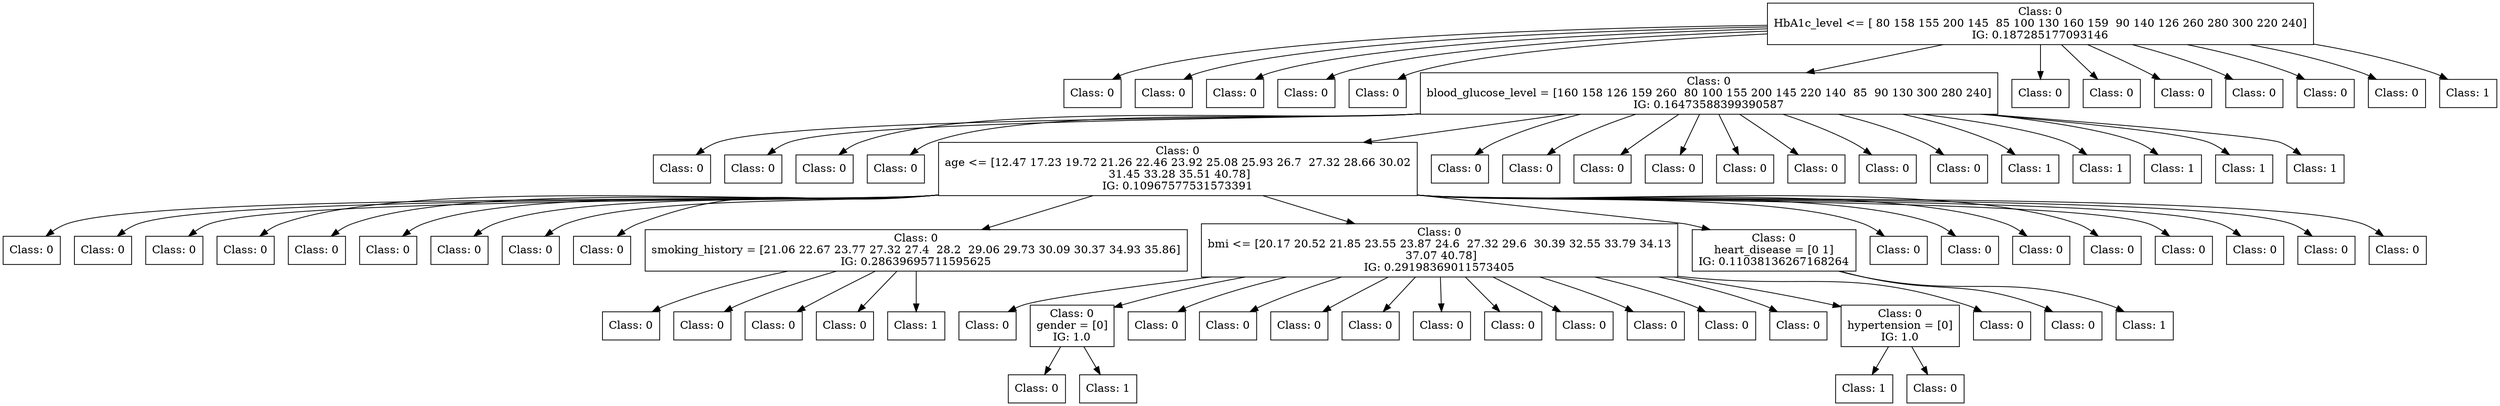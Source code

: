 digraph DecisionTree {
	rankdir=TD;
	node [shape=box];
	139777528998368 [label="Class: 0
HbA1c_level <= [ 80 158 155 200 145  85 100 130 160 159  90 140 126 260 280 300 220 240]
IG: 0.187285177093146"];
	139777514969200 [label="Class: 0
"];
	139777528998368 -> 139777514969200;
	139777514973328 [label="Class: 0
"];
	139777528998368 -> 139777514973328;
	139777503483392 [label="Class: 0
"];
	139777528998368 -> 139777503483392;
	139777503482480 [label="Class: 0
"];
	139777528998368 -> 139777503482480;
	139777503485024 [label="Class: 0
"];
	139777528998368 -> 139777503485024;
	139777503483152 [label="Class: 0
blood_glucose_level = [160 158 126 159 260  80 100 155 200 145 220 140  85  90 130 300 280 240]
IG: 0.16473588399390587"];
	139777528998368 -> 139777503483152;
	139777503488816 [label="Class: 0
"];
	139777503483152 -> 139777503488816;
	139777503486656 [label="Class: 0
"];
	139777503483152 -> 139777503486656;
	139777503490160 [label="Class: 0
"];
	139777503483152 -> 139777503490160;
	139777503494096 [label="Class: 0
"];
	139777503483152 -> 139777503494096;
	139777503493616 [label="Class: 0
age <= [12.47 17.23 19.72 21.26 22.46 23.92 25.08 25.93 26.7  27.32 28.66 30.02
 31.45 33.28 35.51 40.78]
IG: 0.10967577531573391"];
	139777503483152 -> 139777503493616;
	139777503493520 [label="Class: 0
"];
	139777503493616 -> 139777503493520;
	139777503490544 [label="Class: 0
"];
	139777503493616 -> 139777503490544;
	139777503487232 [label="Class: 0
"];
	139777503493616 -> 139777503487232;
	139777500564640 [label="Class: 0
"];
	139777503493616 -> 139777500564640;
	139777500561904 [label="Class: 0
"];
	139777503493616 -> 139777500561904;
	139777500564304 [label="Class: 0
"];
	139777503493616 -> 139777500564304;
	139777500565408 [label="Class: 0
"];
	139777503493616 -> 139777500565408;
	139777500563728 [label="Class: 0
"];
	139777503493616 -> 139777500563728;
	139777500564928 [label="Class: 0
"];
	139777503493616 -> 139777500564928;
	139777500563344 [label="Class: 0
smoking_history = [21.06 22.67 23.77 27.32 27.4  28.2  29.06 29.73 30.09 30.37 34.93 35.86]
IG: 0.28639695711595625"];
	139777503493616 -> 139777500563344;
	139777500564736 [label="Class: 0
"];
	139777500563344 -> 139777500564736;
	139777500564544 [label="Class: 0
"];
	139777500563344 -> 139777500564544;
	139777500565168 [label="Class: 0
"];
	139777500563344 -> 139777500565168;
	139777500566464 [label="Class: 0
"];
	139777500563344 -> 139777500566464;
	139777500561520 [label="Class: 1
"];
	139777500563344 -> 139777500561520;
	139777500565312 [label="Class: 0
bmi <= [20.17 20.52 21.85 23.55 23.87 24.6  27.32 29.6  30.39 32.55 33.79 34.13
 37.07 40.78]
IG: 0.29198369011573405"];
	139777503493616 -> 139777500565312;
	139777500562624 [label="Class: 0
"];
	139777500565312 -> 139777500562624;
	139777500562336 [label="Class: 0
gender = [0]
IG: 1.0"];
	139777500565312 -> 139777500562336;
	139777500568000 [label="Class: 0
"];
	139777500562336 -> 139777500568000;
	139777500565120 [label="Class: 1
"];
	139777500562336 -> 139777500565120;
	139777500563440 [label="Class: 0
"];
	139777500565312 -> 139777500563440;
	139777500566704 [label="Class: 0
"];
	139777500565312 -> 139777500566704;
	139777500564448 [label="Class: 0
"];
	139777500565312 -> 139777500564448;
	139777500566080 [label="Class: 0
"];
	139777500565312 -> 139777500566080;
	139777500567136 [label="Class: 0
"];
	139777500565312 -> 139777500567136;
	139777500564832 [label="Class: 0
"];
	139777500565312 -> 139777500564832;
	139777500565264 [label="Class: 0
"];
	139777500565312 -> 139777500565264;
	139777500566320 [label="Class: 0
"];
	139777500565312 -> 139777500566320;
	139777500564784 [label="Class: 0
"];
	139777500565312 -> 139777500564784;
	139777500565024 [label="Class: 0
"];
	139777500565312 -> 139777500565024;
	139777500563776 [label="Class: 0
hypertension = [0]
IG: 1.0"];
	139777500565312 -> 139777500563776;
	139777500566416 [label="Class: 1
"];
	139777500563776 -> 139777500566416;
	139777500566656 [label="Class: 0
"];
	139777500563776 -> 139777500566656;
	139777500565696 [label="Class: 0
"];
	139777500565312 -> 139777500565696;
	139777500562192 [label="Class: 0
heart_disease = [0 1]
IG: 0.11038136267168264"];
	139777503493616 -> 139777500562192;
	139777500568384 [label="Class: 0
"];
	139777500562192 -> 139777500568384;
	139777500565888 [label="Class: 1
"];
	139777500562192 -> 139777500565888;
	139777500564880 [label="Class: 0
"];
	139777503493616 -> 139777500564880;
	139777500561664 [label="Class: 0
"];
	139777503493616 -> 139777500561664;
	139777500562048 [label="Class: 0
"];
	139777503493616 -> 139777500562048;
	139777500563920 [label="Class: 0
"];
	139777503493616 -> 139777500563920;
	139777500564688 [label="Class: 0
"];
	139777503493616 -> 139777500564688;
	139777500565840 [label="Class: 0
"];
	139777503493616 -> 139777500565840;
	139777500562768 [label="Class: 0
"];
	139777503493616 -> 139777500562768;
	139777500564064 [label="Class: 0
"];
	139777503493616 -> 139777500564064;
	139777503487568 [label="Class: 0
"];
	139777503483152 -> 139777503487568;
	139777503493664 [label="Class: 0
"];
	139777503483152 -> 139777503493664;
	139777503493040 [label="Class: 0
"];
	139777503483152 -> 139777503493040;
	139777503486176 [label="Class: 0
"];
	139777503483152 -> 139777503486176;
	139777503489248 [label="Class: 0
"];
	139777503483152 -> 139777503489248;
	139777503492464 [label="Class: 0
"];
	139777503483152 -> 139777503492464;
	139777503491792 [label="Class: 0
"];
	139777503483152 -> 139777503491792;
	139777503479168 [label="Class: 0
"];
	139777503483152 -> 139777503479168;
	139777503491888 [label="Class: 1
"];
	139777503483152 -> 139777503491888;
	139777503492512 [label="Class: 1
"];
	139777503483152 -> 139777503492512;
	139777503492896 [label="Class: 1
"];
	139777503483152 -> 139777503492896;
	139777503488960 [label="Class: 1
"];
	139777503483152 -> 139777503488960;
	139777503492752 [label="Class: 1
"];
	139777503483152 -> 139777503492752;
	139777503484880 [label="Class: 0
"];
	139777528998368 -> 139777503484880;
	139777503485216 [label="Class: 0
"];
	139777528998368 -> 139777503485216;
	139777503485360 [label="Class: 0
"];
	139777528998368 -> 139777503485360;
	139777503485504 [label="Class: 0
"];
	139777528998368 -> 139777503485504;
	139777503485648 [label="Class: 0
"];
	139777528998368 -> 139777503485648;
	139777503485792 [label="Class: 0
"];
	139777528998368 -> 139777503485792;
	139777503485936 [label="Class: 1
"];
	139777528998368 -> 139777503485936;
}

